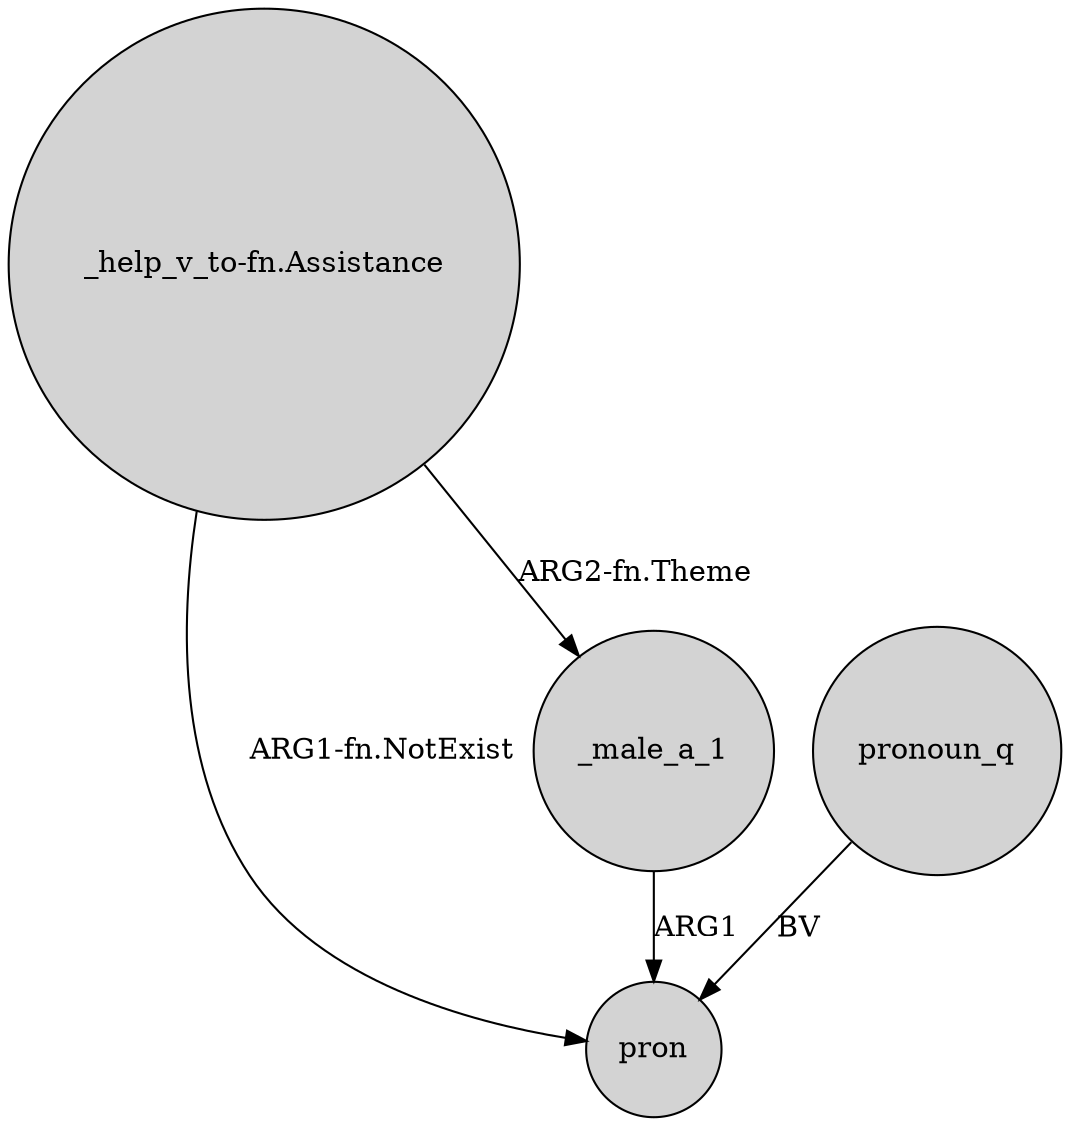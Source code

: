digraph {
	node [shape=circle style=filled]
	"_help_v_to-fn.Assistance" -> pron [label="ARG1-fn.NotExist"]
	_male_a_1 -> pron [label=ARG1]
	"_help_v_to-fn.Assistance" -> _male_a_1 [label="ARG2-fn.Theme"]
	pronoun_q -> pron [label=BV]
}
